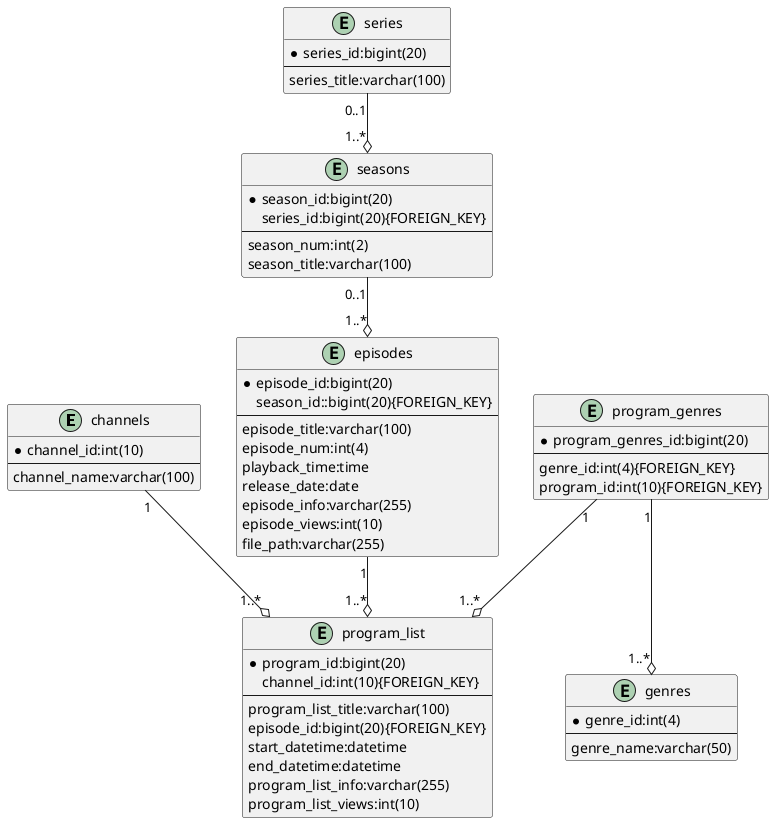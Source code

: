 @startuml internet_tv
!define fk FOREIGN_KEY
' 複数のチャンネル
entity "channels"{
  *channel_id:int(10)
  --
  channel_name:varchar(100)
}
' 番組表
entity "program_list"{
  *program_id:bigint(20)
  channel_id:int(10){fk}
  --
  program_list_title:varchar(100)
  episode_id:bigint(20){fk}
  start_datetime:datetime
  end_datetime:datetime
  program_list_info:varchar(255)
  program_list_views:int(10)
}
' 複数のシリーズ
entity "series"{
  *series_id:bigint(20)
  --
  series_title:varchar(100)
}
' 複数のシーズン
entity "seasons"{
  *season_id:bigint(20)
  series_id:bigint(20){fk}
  --
  season_num:int(2)
  season_title:varchar(100)
}
' 複数のエピソード
entity "episodes"{
  *episode_id:bigint(20)
  season_id::bigint(20){fk}
  --
  episode_title:varchar(100)
  episode_num:int(4)
  playback_time:time
  release_date:date
  episode_info:varchar(255)
  episode_views:int(10)
  file_path:varchar(255)
}
' 複数のジャンル
entity "genres"{
  *genre_id:int(4)
  --
  genre_name:varchar(50)
}
' 一つの番組は複数のジャンルに属するのを表現する
entity "program_genres"{
  *program_genres_id:bigint(20)
  --
  genre_id:int(4){fk}
  program_id:int(10){fk}
}

' リレーションシップを明示する
channels "1" --o "1..*" program_list
episodes "1" --o "1..*" program_list
series "0..1" --o "1..*" seasons
seasons "0..1" --o "1..*" episodes
program_genres "1" --o "1..*" genres
program_genres "1" --o "1..*" program_list
@enduml
